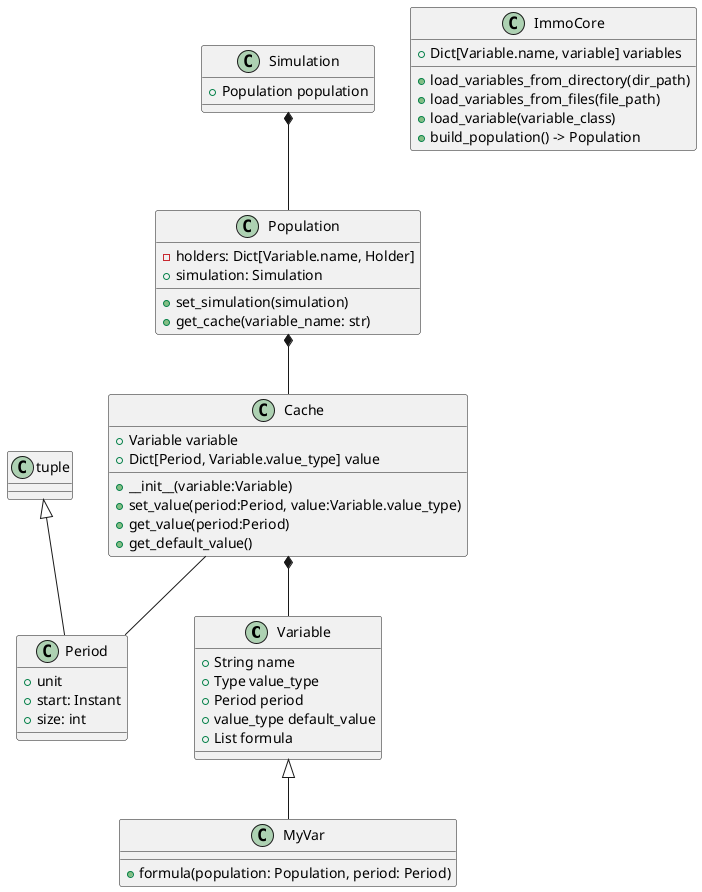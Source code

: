 @startuml

class Variable {
	+String name
	+Type value_type
	+Period period
	+value_type default_value
	+List formula
}

class MyVar {
    +formula(population: Population, period: Period)
}

class Cache {
	+Variable variable
	+Dict[Period, Variable.value_type] value
	+__init__(variable:Variable)
	+set_value(period:Period, value:Variable.value_type)
	+get_value(period:Period)
	+get_default_value()
}

class Period {
    +unit
    +start: Instant
    +size: int
}

class Population {
	-holders: Dict[Variable.name, Holder]
	+simulation: Simulation
	+set_simulation(simulation)
	+get_cache(variable_name: str)
}

class ImmoCore {
    +Dict[Variable.name, variable] variables
    +load_variables_from_directory(dir_path)
    +load_variables_from_files(file_path)
    +load_variable(variable_class)
    +build_population() -> Population
}

class Simulation {
    +Population population
}

Variable <|-- MyVar
Cache *-- Variable
tuple <|-- Period
Cache -- Period
Population *-- Cache
Simulation *-- Population

@enduml